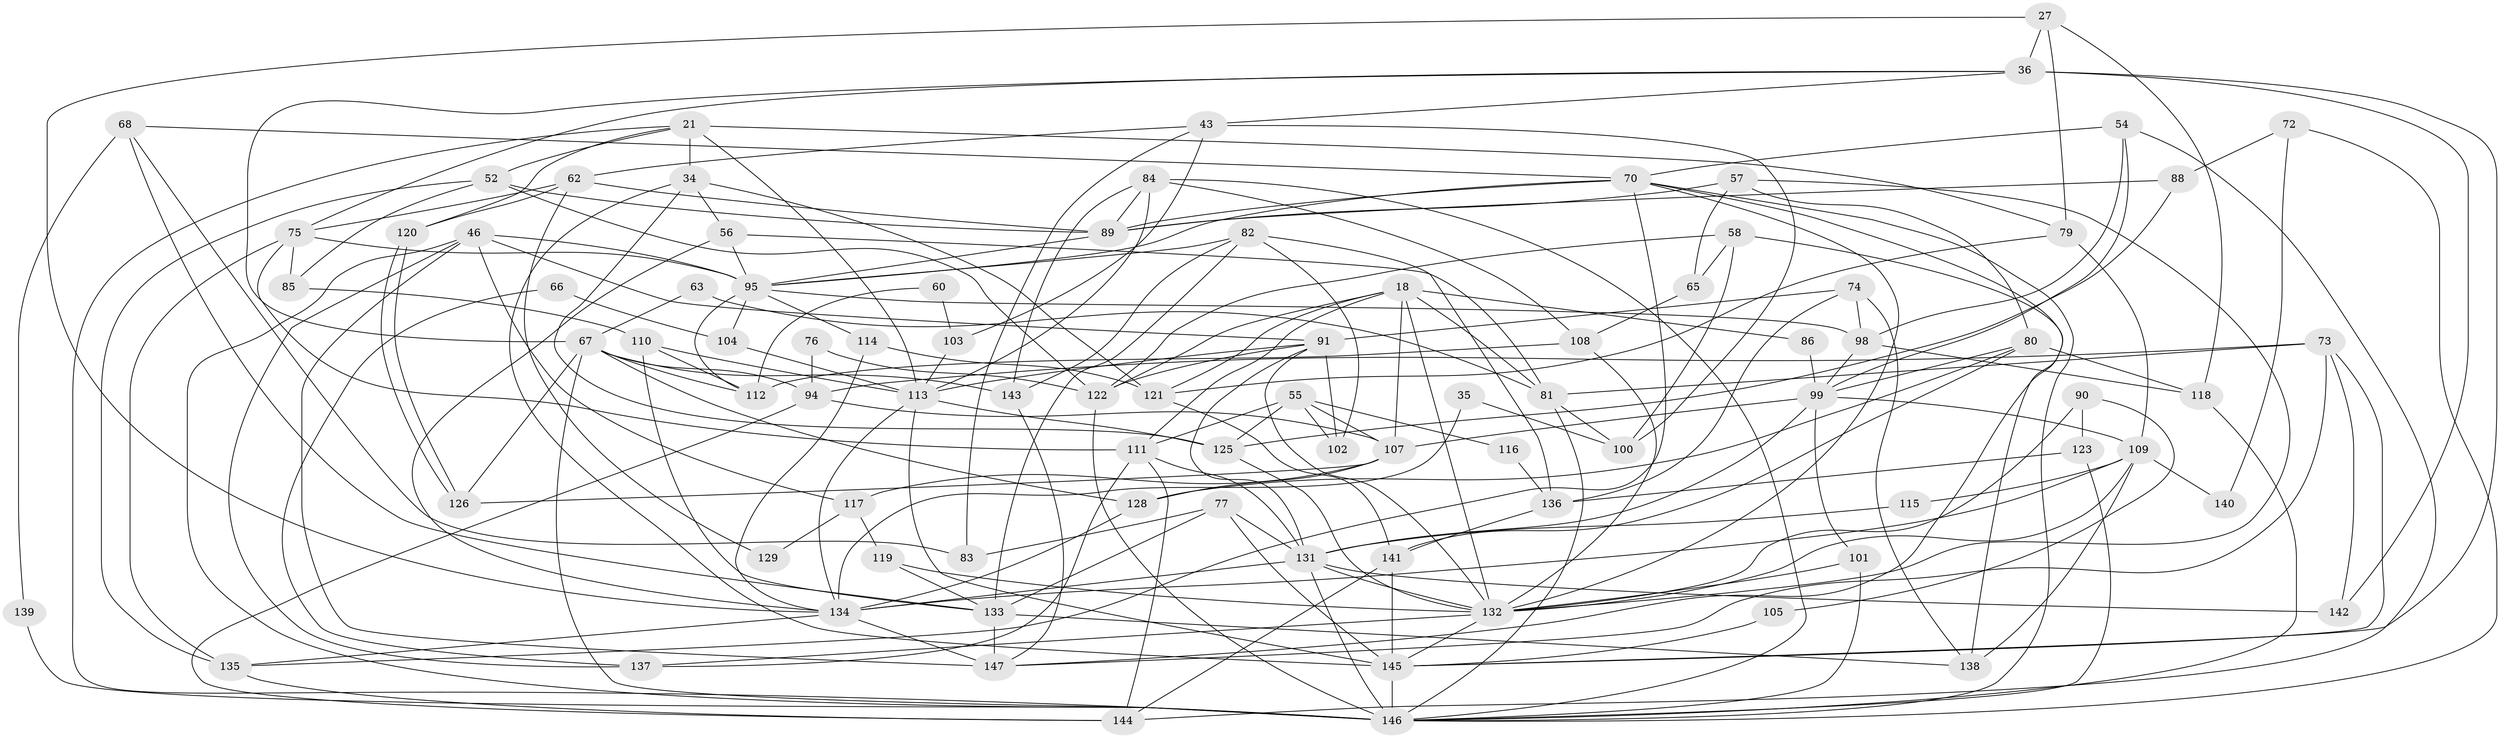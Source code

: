 // original degree distribution, {4: 0.2857142857142857, 2: 0.12244897959183673, 6: 0.10204081632653061, 3: 0.272108843537415, 7: 0.034013605442176874, 5: 0.17687074829931973, 9: 0.006802721088435374}
// Generated by graph-tools (version 1.1) at 2025/53/03/04/25 21:53:03]
// undirected, 88 vertices, 212 edges
graph export_dot {
graph [start="1"]
  node [color=gray90,style=filled];
  18 [super="+13"];
  21 [super="+11"];
  27;
  34 [super="+22"];
  35;
  36 [super="+5"];
  43;
  46;
  52;
  54;
  55;
  56 [super="+16"];
  57;
  58;
  60;
  62;
  63;
  65;
  66;
  67 [super="+42+61"];
  68 [super="+2"];
  70 [super="+17+59"];
  72;
  73 [super="+14"];
  74;
  75 [super="+25"];
  76;
  77 [super="+15"];
  79;
  80 [super="+12"];
  81 [super="+9"];
  82;
  83;
  84;
  85;
  86;
  88;
  89 [super="+45"];
  90;
  91 [super="+33"];
  94;
  95 [super="+71+41+48"];
  98 [super="+51"];
  99 [super="+6"];
  100;
  101;
  102;
  103;
  104;
  105;
  107 [super="+10"];
  108;
  109 [super="+64"];
  110;
  111 [super="+78"];
  112 [super="+69"];
  113 [super="+92+87"];
  114;
  115;
  116;
  117;
  118;
  119;
  120;
  121 [super="+38"];
  122 [super="+50"];
  123;
  125;
  126;
  128;
  129;
  131 [super="+53"];
  132 [super="+124"];
  133 [super="+106"];
  134 [super="+130"];
  135 [super="+40+30"];
  136 [super="+47"];
  137;
  138;
  139;
  140;
  141 [super="+29"];
  142 [super="+28"];
  143;
  144;
  145 [super="+97"];
  146 [super="+20+96"];
  147 [super="+127"];
  18 -- 81 [weight=2];
  18 -- 121;
  18 -- 86;
  18 -- 107;
  18 -- 111;
  18 -- 132;
  18 -- 122;
  21 -- 34;
  21 -- 52;
  21 -- 113 [weight=2];
  21 -- 120;
  21 -- 79;
  21 -- 146;
  27 -- 79;
  27 -- 36;
  27 -- 118;
  27 -- 134;
  34 -- 125;
  34 -- 56;
  34 -- 121;
  34 -- 145;
  35 -- 100;
  35 -- 134 [weight=2];
  36 -- 142 [weight=2];
  36 -- 75;
  36 -- 43;
  36 -- 67;
  36 -- 145;
  43 -- 83;
  43 -- 62;
  43 -- 100;
  43 -- 103;
  46 -- 91 [weight=2];
  46 -- 117;
  46 -- 137;
  46 -- 147;
  46 -- 146;
  46 -- 95;
  52 -- 135;
  52 -- 85;
  52 -- 89;
  52 -- 122;
  54 -- 98;
  54 -- 70;
  54 -- 144;
  54 -- 99;
  55 -- 107;
  55 -- 111;
  55 -- 102;
  55 -- 116;
  55 -- 125;
  56 -- 95;
  56 -- 81;
  56 -- 134;
  57 -- 65;
  57 -- 80;
  57 -- 132;
  57 -- 89;
  58 -- 138;
  58 -- 65;
  58 -- 100;
  58 -- 122;
  60 -- 103;
  60 -- 112;
  62 -- 89;
  62 -- 120;
  62 -- 129;
  62 -- 75;
  63 -- 81;
  63 -- 67;
  65 -- 108;
  66 -- 104;
  66 -- 137;
  67 -- 94;
  67 -- 143;
  67 -- 146;
  67 -- 112 [weight=2];
  67 -- 126;
  67 -- 128;
  68 -- 133 [weight=2];
  68 -- 83;
  68 -- 139;
  68 -- 70 [weight=2];
  70 -- 146;
  70 -- 147;
  70 -- 95;
  70 -- 132 [weight=2];
  70 -- 89;
  70 -- 135;
  72 -- 88;
  72 -- 140;
  72 -- 146;
  73 -- 94;
  73 -- 81;
  73 -- 147;
  73 -- 142;
  73 -- 145;
  74 -- 138;
  74 -- 98;
  74 -- 136;
  74 -- 91;
  75 -- 111 [weight=2];
  75 -- 85;
  75 -- 95 [weight=2];
  75 -- 135;
  76 -- 94;
  76 -- 122;
  77 -- 133 [weight=2];
  77 -- 83;
  77 -- 131;
  77 -- 145;
  79 -- 109;
  79 -- 121;
  80 -- 118;
  80 -- 99;
  80 -- 128;
  80 -- 141;
  81 -- 100;
  81 -- 146;
  82 -- 133;
  82 -- 102;
  82 -- 143;
  82 -- 95;
  82 -- 136;
  84 -- 89;
  84 -- 113;
  84 -- 108;
  84 -- 143;
  84 -- 146;
  85 -- 110;
  86 -- 99;
  88 -- 89;
  88 -- 125;
  89 -- 95;
  90 -- 123;
  90 -- 105;
  90 -- 132;
  91 -- 102;
  91 -- 131 [weight=2];
  91 -- 113;
  91 -- 132;
  91 -- 122;
  94 -- 144;
  94 -- 107;
  95 -- 112 [weight=2];
  95 -- 104;
  95 -- 114;
  95 -- 98;
  98 -- 118;
  98 -- 99;
  99 -- 109;
  99 -- 101;
  99 -- 107;
  99 -- 131;
  101 -- 146;
  101 -- 132;
  103 -- 113;
  104 -- 113;
  105 -- 145;
  107 -- 126;
  107 -- 128;
  107 -- 117;
  108 -- 112;
  108 -- 132;
  109 -- 138 [weight=2];
  109 -- 115;
  109 -- 140;
  109 -- 134;
  109 -- 132;
  110 -- 113;
  110 -- 133;
  110 -- 112;
  111 -- 144;
  111 -- 131;
  111 -- 137;
  113 -- 125;
  113 -- 145 [weight=2];
  113 -- 134 [weight=2];
  114 -- 121;
  114 -- 134;
  115 -- 131;
  116 -- 136;
  117 -- 119;
  117 -- 129;
  118 -- 146;
  119 -- 133;
  119 -- 132;
  120 -- 126;
  120 -- 126;
  121 -- 141;
  122 -- 146;
  123 -- 146;
  123 -- 136;
  125 -- 132;
  128 -- 134 [weight=2];
  131 -- 134;
  131 -- 142 [weight=2];
  131 -- 132 [weight=2];
  131 -- 146 [weight=2];
  132 -- 137;
  132 -- 145;
  133 -- 147;
  133 -- 138 [weight=2];
  134 -- 147 [weight=2];
  134 -- 135;
  135 -- 144;
  136 -- 141;
  139 -- 146;
  141 -- 144;
  141 -- 145;
  143 -- 147;
  145 -- 146;
}
